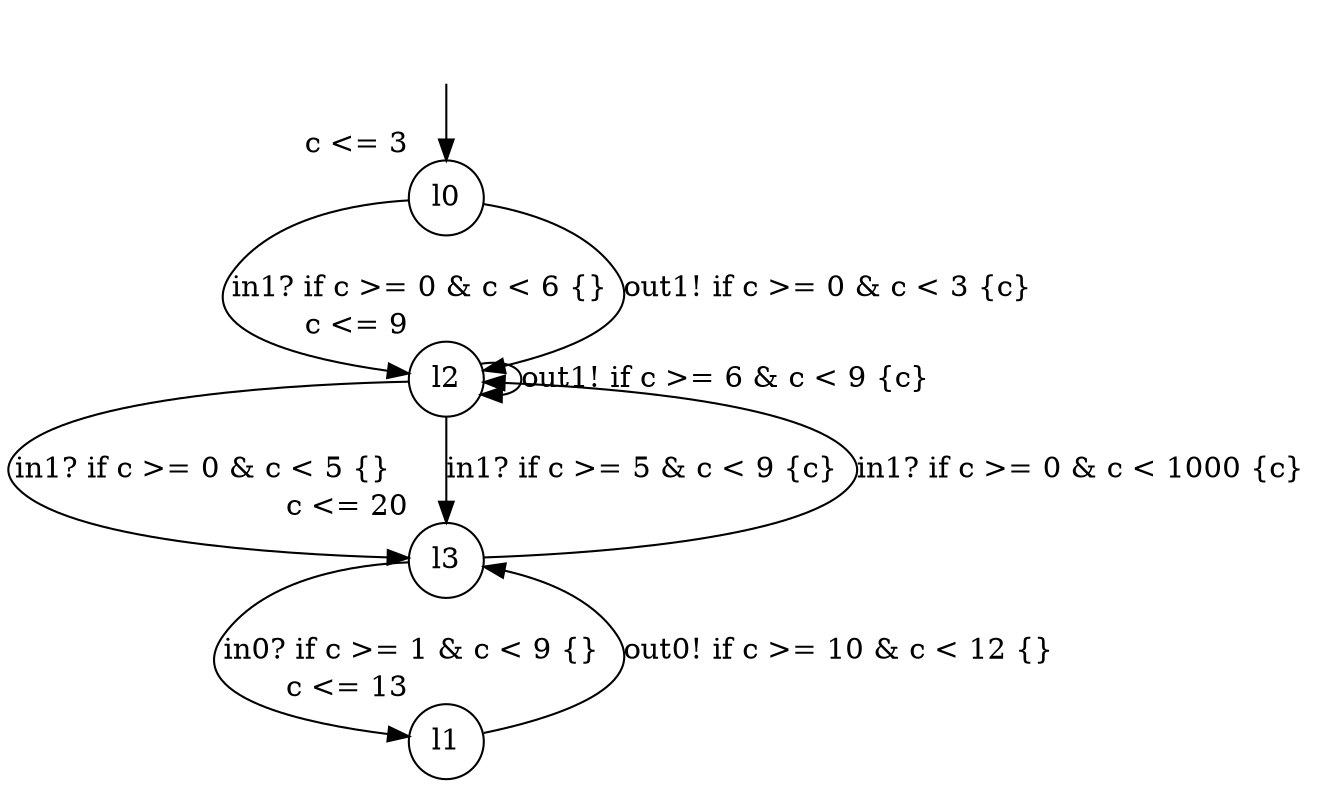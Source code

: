 digraph g {
__start0 [label="" shape="none"];
l0 [shape="circle" margin=0 label="l0", xlabel="c <= 3"];
l1 [shape="circle" margin=0 label="l1", xlabel="c <= 13"];
l2 [shape="circle" margin=0 label="l2", xlabel="c <= 9"];
l3 [shape="circle" margin=0 label="l3", xlabel="c <= 20"];
l0 -> l2 [label="in1? if c >= 0 & c < 6 {} "];
l0 -> l2 [label="out1! if c >= 0 & c < 3 {c} "];
l1 -> l3 [label="out0! if c >= 10 & c < 12 {} "];
l2 -> l2 [label="out1! if c >= 6 & c < 9 {c} "];
l2 -> l3 [label="in1? if c >= 0 & c < 5 {} "];
l2 -> l3 [label="in1? if c >= 5 & c < 9 {c} "];
l3 -> l1 [label="in0? if c >= 1 & c < 9 {} "];
l3 -> l2 [label="in1? if c >= 0 & c < 1000 {c} "];
__start0 -> l0;
}
